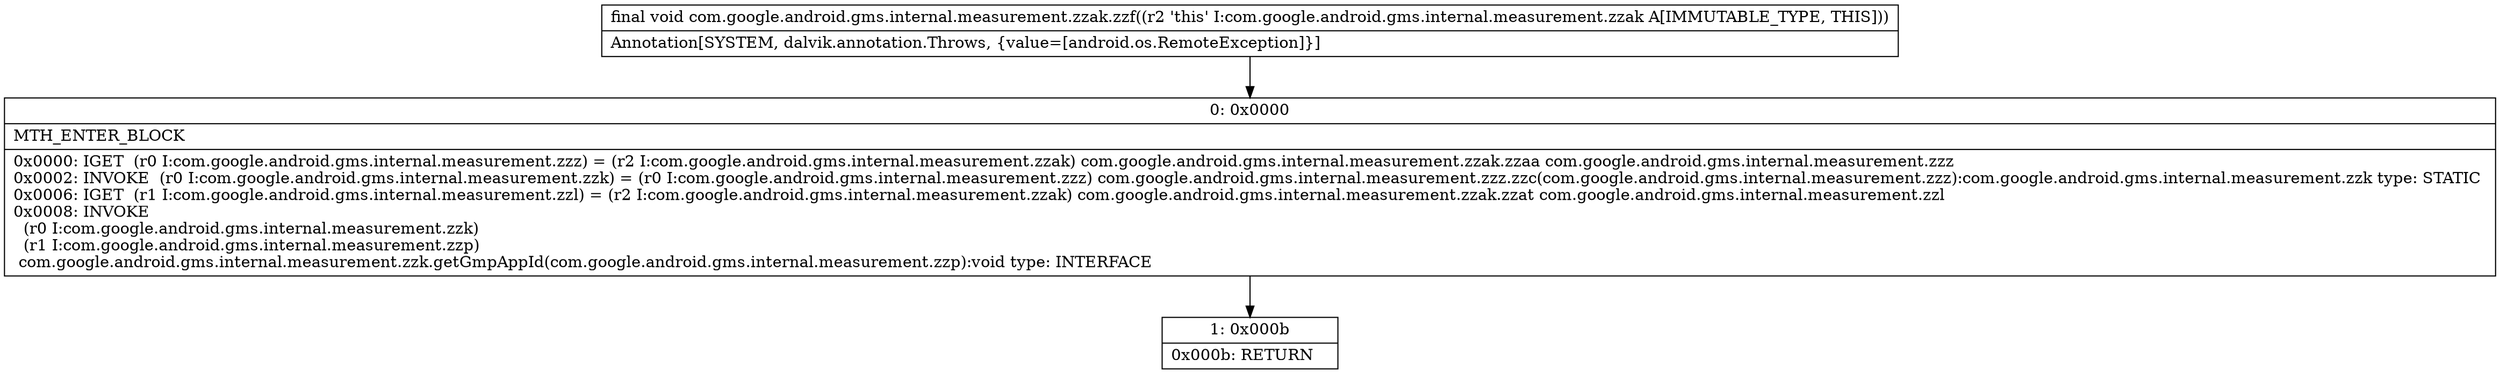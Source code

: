 digraph "CFG forcom.google.android.gms.internal.measurement.zzak.zzf()V" {
Node_0 [shape=record,label="{0\:\ 0x0000|MTH_ENTER_BLOCK\l|0x0000: IGET  (r0 I:com.google.android.gms.internal.measurement.zzz) = (r2 I:com.google.android.gms.internal.measurement.zzak) com.google.android.gms.internal.measurement.zzak.zzaa com.google.android.gms.internal.measurement.zzz \l0x0002: INVOKE  (r0 I:com.google.android.gms.internal.measurement.zzk) = (r0 I:com.google.android.gms.internal.measurement.zzz) com.google.android.gms.internal.measurement.zzz.zzc(com.google.android.gms.internal.measurement.zzz):com.google.android.gms.internal.measurement.zzk type: STATIC \l0x0006: IGET  (r1 I:com.google.android.gms.internal.measurement.zzl) = (r2 I:com.google.android.gms.internal.measurement.zzak) com.google.android.gms.internal.measurement.zzak.zzat com.google.android.gms.internal.measurement.zzl \l0x0008: INVOKE  \l  (r0 I:com.google.android.gms.internal.measurement.zzk)\l  (r1 I:com.google.android.gms.internal.measurement.zzp)\l com.google.android.gms.internal.measurement.zzk.getGmpAppId(com.google.android.gms.internal.measurement.zzp):void type: INTERFACE \l}"];
Node_1 [shape=record,label="{1\:\ 0x000b|0x000b: RETURN   \l}"];
MethodNode[shape=record,label="{final void com.google.android.gms.internal.measurement.zzak.zzf((r2 'this' I:com.google.android.gms.internal.measurement.zzak A[IMMUTABLE_TYPE, THIS]))  | Annotation[SYSTEM, dalvik.annotation.Throws, \{value=[android.os.RemoteException]\}]\l}"];
MethodNode -> Node_0;
Node_0 -> Node_1;
}

